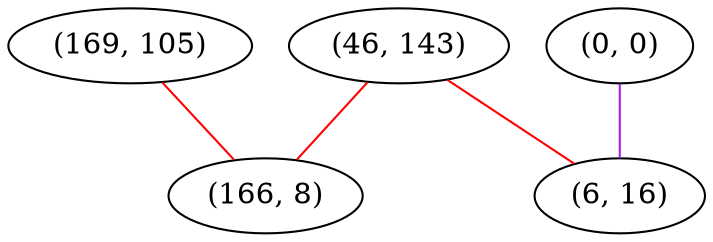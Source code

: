 graph "" {
"(169, 105)";
"(0, 0)";
"(46, 143)";
"(6, 16)";
"(166, 8)";
"(169, 105)" -- "(166, 8)"  [color=red, key=0, weight=1];
"(0, 0)" -- "(6, 16)"  [color=purple, key=0, weight=4];
"(46, 143)" -- "(6, 16)"  [color=red, key=0, weight=1];
"(46, 143)" -- "(166, 8)"  [color=red, key=0, weight=1];
}
